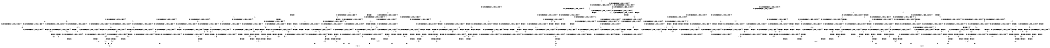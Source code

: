 digraph BCG {
size = "7, 10.5";
center = TRUE;
node [shape = circle];
0 [peripheries = 2];
0 -> 1 [label = "EX !0 !ATOMIC_EXCH_BRANCH (1, +1, TRUE, +0, 2, TRUE) !{0}"];
0 -> 2 [label = "EX !2 !ATOMIC_EXCH_BRANCH (1, +0, TRUE, +0, 1, TRUE) !{0}"];
0 -> 3 [label = "EX !1 !ATOMIC_EXCH_BRANCH (1, +0, FALSE, +0, 3, TRUE) !{0}"];
0 -> 4 [label = "EX !0 !ATOMIC_EXCH_BRANCH (1, +1, TRUE, +0, 2, TRUE) !{0}"];
1 -> 5 [label = "EX !2 !ATOMIC_EXCH_BRANCH (1, +0, TRUE, +0, 1, FALSE) !{0}"];
1 -> 6 [label = "EX !1 !ATOMIC_EXCH_BRANCH (1, +0, FALSE, +0, 3, FALSE) !{0}"];
1 -> 7 [label = "TERMINATE !0"];
2 -> 2 [label = "EX !2 !ATOMIC_EXCH_BRANCH (1, +0, TRUE, +0, 1, TRUE) !{0}"];
2 -> 8 [label = "EX !0 !ATOMIC_EXCH_BRANCH (1, +1, TRUE, +0, 2, TRUE) !{0}"];
2 -> 9 [label = "EX !1 !ATOMIC_EXCH_BRANCH (1, +0, FALSE, +0, 3, TRUE) !{0}"];
2 -> 10 [label = "EX !0 !ATOMIC_EXCH_BRANCH (1, +1, TRUE, +0, 2, TRUE) !{0}"];
3 -> 11 [label = "EX !0 !ATOMIC_EXCH_BRANCH (1, +1, TRUE, +0, 2, TRUE) !{0}"];
3 -> 12 [label = "EX !2 !ATOMIC_EXCH_BRANCH (1, +0, TRUE, +0, 1, TRUE) !{0}"];
3 -> 13 [label = "TERMINATE !1"];
3 -> 14 [label = "EX !0 !ATOMIC_EXCH_BRANCH (1, +1, TRUE, +0, 2, TRUE) !{0}"];
4 -> 15 [label = "EX !2 !ATOMIC_EXCH_BRANCH (1, +0, TRUE, +0, 1, FALSE) !{0}"];
4 -> 16 [label = "EX !1 !ATOMIC_EXCH_BRANCH (1, +0, FALSE, +0, 3, FALSE) !{0}"];
4 -> 17 [label = "TERMINATE !0"];
5 -> 18 [label = "EX !1 !ATOMIC_EXCH_BRANCH (1, +0, FALSE, +0, 3, TRUE) !{0}"];
5 -> 19 [label = "TERMINATE !0"];
5 -> 20 [label = "TERMINATE !2"];
6 -> 21 [label = "EX !1 !ATOMIC_EXCH_BRANCH (1, +1, TRUE, +0, 3, FALSE) !{0}"];
6 -> 22 [label = "EX !2 !ATOMIC_EXCH_BRANCH (1, +0, TRUE, +0, 1, FALSE) !{0}"];
6 -> 23 [label = "TERMINATE !0"];
7 -> 24 [label = "EX !1 !ATOMIC_EXCH_BRANCH (1, +0, FALSE, +0, 3, FALSE) !{1}"];
7 -> 25 [label = "EX !2 !ATOMIC_EXCH_BRANCH (1, +0, TRUE, +0, 1, FALSE) !{1}"];
7 -> 26 [label = "EX !1 !ATOMIC_EXCH_BRANCH (1, +0, FALSE, +0, 3, FALSE) !{1}"];
8 -> 5 [label = "EX !2 !ATOMIC_EXCH_BRANCH (1, +0, TRUE, +0, 1, FALSE) !{0}"];
8 -> 27 [label = "EX !1 !ATOMIC_EXCH_BRANCH (1, +0, FALSE, +0, 3, FALSE) !{0}"];
8 -> 28 [label = "TERMINATE !0"];
9 -> 12 [label = "EX !2 !ATOMIC_EXCH_BRANCH (1, +0, TRUE, +0, 1, TRUE) !{0}"];
9 -> 29 [label = "EX !0 !ATOMIC_EXCH_BRANCH (1, +1, TRUE, +0, 2, TRUE) !{0}"];
9 -> 30 [label = "TERMINATE !1"];
9 -> 31 [label = "EX !0 !ATOMIC_EXCH_BRANCH (1, +1, TRUE, +0, 2, TRUE) !{0}"];
10 -> 15 [label = "EX !2 !ATOMIC_EXCH_BRANCH (1, +0, TRUE, +0, 1, FALSE) !{0}"];
10 -> 32 [label = "EX !1 !ATOMIC_EXCH_BRANCH (1, +0, FALSE, +0, 3, FALSE) !{0}"];
10 -> 33 [label = "TERMINATE !0"];
11 -> 34 [label = "EX !2 !ATOMIC_EXCH_BRANCH (1, +0, TRUE, +0, 1, FALSE) !{0}"];
11 -> 35 [label = "TERMINATE !0"];
11 -> 36 [label = "TERMINATE !1"];
12 -> 12 [label = "EX !2 !ATOMIC_EXCH_BRANCH (1, +0, TRUE, +0, 1, TRUE) !{0}"];
12 -> 29 [label = "EX !0 !ATOMIC_EXCH_BRANCH (1, +1, TRUE, +0, 2, TRUE) !{0}"];
12 -> 30 [label = "TERMINATE !1"];
12 -> 31 [label = "EX !0 !ATOMIC_EXCH_BRANCH (1, +1, TRUE, +0, 2, TRUE) !{0}"];
13 -> 37 [label = "EX !0 !ATOMIC_EXCH_BRANCH (1, +1, TRUE, +0, 2, TRUE) !{0}"];
13 -> 38 [label = "EX !2 !ATOMIC_EXCH_BRANCH (1, +0, TRUE, +0, 1, TRUE) !{0}"];
13 -> 39 [label = "EX !0 !ATOMIC_EXCH_BRANCH (1, +1, TRUE, +0, 2, TRUE) !{0}"];
14 -> 40 [label = "EX !2 !ATOMIC_EXCH_BRANCH (1, +0, TRUE, +0, 1, FALSE) !{0}"];
14 -> 41 [label = "TERMINATE !0"];
14 -> 42 [label = "TERMINATE !1"];
15 -> 43 [label = "EX !1 !ATOMIC_EXCH_BRANCH (1, +0, FALSE, +0, 3, TRUE) !{0}"];
15 -> 44 [label = "TERMINATE !0"];
15 -> 45 [label = "TERMINATE !2"];
16 -> 46 [label = "EX !1 !ATOMIC_EXCH_BRANCH (1, +1, TRUE, +0, 3, FALSE) !{0}"];
16 -> 47 [label = "EX !2 !ATOMIC_EXCH_BRANCH (1, +0, TRUE, +0, 1, FALSE) !{0}"];
16 -> 48 [label = "TERMINATE !0"];
17 -> 49 [label = "EX !1 !ATOMIC_EXCH_BRANCH (1, +0, FALSE, +0, 3, FALSE) !{1}"];
17 -> 50 [label = "EX !2 !ATOMIC_EXCH_BRANCH (1, +0, TRUE, +0, 1, FALSE) !{1}"];
18 -> 51 [label = "TERMINATE !0"];
18 -> 52 [label = "TERMINATE !2"];
18 -> 53 [label = "TERMINATE !1"];
19 -> 54 [label = "EX !1 !ATOMIC_EXCH_BRANCH (1, +0, FALSE, +0, 3, TRUE) !{1}"];
19 -> 55 [label = "TERMINATE !2"];
19 -> 56 [label = "EX !1 !ATOMIC_EXCH_BRANCH (1, +0, FALSE, +0, 3, TRUE) !{1}"];
20 -> 57 [label = "EX !1 !ATOMIC_EXCH_BRANCH (1, +0, FALSE, +0, 3, TRUE) !{0}"];
20 -> 58 [label = "TERMINATE !0"];
21 -> 34 [label = "EX !2 !ATOMIC_EXCH_BRANCH (1, +0, TRUE, +0, 1, FALSE) !{0}"];
21 -> 35 [label = "TERMINATE !0"];
21 -> 36 [label = "TERMINATE !1"];
22 -> 59 [label = "EX !1 !ATOMIC_EXCH_BRANCH (1, +1, TRUE, +0, 3, TRUE) !{0}"];
22 -> 60 [label = "TERMINATE !0"];
22 -> 61 [label = "TERMINATE !2"];
23 -> 62 [label = "EX !1 !ATOMIC_EXCH_BRANCH (1, +1, TRUE, +0, 3, FALSE) !{1}"];
23 -> 63 [label = "EX !2 !ATOMIC_EXCH_BRANCH (1, +0, TRUE, +0, 1, FALSE) !{1}"];
23 -> 64 [label = "EX !1 !ATOMIC_EXCH_BRANCH (1, +1, TRUE, +0, 3, FALSE) !{1}"];
24 -> 62 [label = "EX !1 !ATOMIC_EXCH_BRANCH (1, +1, TRUE, +0, 3, FALSE) !{1}"];
24 -> 63 [label = "EX !2 !ATOMIC_EXCH_BRANCH (1, +0, TRUE, +0, 1, FALSE) !{1}"];
24 -> 64 [label = "EX !1 !ATOMIC_EXCH_BRANCH (1, +1, TRUE, +0, 3, FALSE) !{1}"];
25 -> 54 [label = "EX !1 !ATOMIC_EXCH_BRANCH (1, +0, FALSE, +0, 3, TRUE) !{1}"];
25 -> 55 [label = "TERMINATE !2"];
25 -> 56 [label = "EX !1 !ATOMIC_EXCH_BRANCH (1, +0, FALSE, +0, 3, TRUE) !{1}"];
26 -> 65 [label = "EX !2 !ATOMIC_EXCH_BRANCH (1, +0, TRUE, +0, 1, FALSE) !{1}"];
26 -> 64 [label = "EX !1 !ATOMIC_EXCH_BRANCH (1, +1, TRUE, +0, 3, FALSE) !{1}"];
27 -> 66 [label = "EX !1 !ATOMIC_EXCH_BRANCH (1, +1, TRUE, +0, 3, FALSE) !{0}"];
27 -> 22 [label = "EX !2 !ATOMIC_EXCH_BRANCH (1, +0, TRUE, +0, 1, FALSE) !{0}"];
27 -> 67 [label = "TERMINATE !0"];
28 -> 25 [label = "EX !2 !ATOMIC_EXCH_BRANCH (1, +0, TRUE, +0, 1, FALSE) !{1}"];
28 -> 68 [label = "EX !1 !ATOMIC_EXCH_BRANCH (1, +0, FALSE, +0, 3, FALSE) !{1}"];
28 -> 69 [label = "EX !1 !ATOMIC_EXCH_BRANCH (1, +0, FALSE, +0, 3, FALSE) !{1}"];
29 -> 34 [label = "EX !2 !ATOMIC_EXCH_BRANCH (1, +0, TRUE, +0, 1, FALSE) !{0}"];
29 -> 70 [label = "TERMINATE !0"];
29 -> 71 [label = "TERMINATE !1"];
30 -> 38 [label = "EX !2 !ATOMIC_EXCH_BRANCH (1, +0, TRUE, +0, 1, TRUE) !{0}"];
30 -> 72 [label = "EX !0 !ATOMIC_EXCH_BRANCH (1, +1, TRUE, +0, 2, TRUE) !{0}"];
30 -> 73 [label = "EX !0 !ATOMIC_EXCH_BRANCH (1, +1, TRUE, +0, 2, TRUE) !{0}"];
31 -> 40 [label = "EX !2 !ATOMIC_EXCH_BRANCH (1, +0, TRUE, +0, 1, FALSE) !{0}"];
31 -> 74 [label = "TERMINATE !0"];
31 -> 75 [label = "TERMINATE !1"];
32 -> 76 [label = "EX !1 !ATOMIC_EXCH_BRANCH (1, +1, TRUE, +0, 3, FALSE) !{0}"];
32 -> 47 [label = "EX !2 !ATOMIC_EXCH_BRANCH (1, +0, TRUE, +0, 1, FALSE) !{0}"];
32 -> 77 [label = "TERMINATE !0"];
33 -> 50 [label = "EX !2 !ATOMIC_EXCH_BRANCH (1, +0, TRUE, +0, 1, FALSE) !{1}"];
33 -> 78 [label = "EX !1 !ATOMIC_EXCH_BRANCH (1, +0, FALSE, +0, 3, FALSE) !{1}"];
34 -> 51 [label = "TERMINATE !0"];
34 -> 52 [label = "TERMINATE !2"];
34 -> 53 [label = "TERMINATE !1"];
35 -> 79 [label = "EX !2 !ATOMIC_EXCH_BRANCH (1, +0, TRUE, +0, 1, FALSE) !{1}"];
35 -> 80 [label = "TERMINATE !1"];
36 -> 81 [label = "EX !2 !ATOMIC_EXCH_BRANCH (1, +0, TRUE, +0, 1, FALSE) !{0}"];
36 -> 82 [label = "TERMINATE !0"];
37 -> 81 [label = "EX !2 !ATOMIC_EXCH_BRANCH (1, +0, TRUE, +0, 1, FALSE) !{0}"];
37 -> 82 [label = "TERMINATE !0"];
38 -> 38 [label = "EX !2 !ATOMIC_EXCH_BRANCH (1, +0, TRUE, +0, 1, TRUE) !{0}"];
38 -> 72 [label = "EX !0 !ATOMIC_EXCH_BRANCH (1, +1, TRUE, +0, 2, TRUE) !{0}"];
38 -> 73 [label = "EX !0 !ATOMIC_EXCH_BRANCH (1, +1, TRUE, +0, 2, TRUE) !{0}"];
39 -> 83 [label = "EX !2 !ATOMIC_EXCH_BRANCH (1, +0, TRUE, +0, 1, FALSE) !{0}"];
39 -> 84 [label = "TERMINATE !0"];
40 -> 85 [label = "TERMINATE !0"];
40 -> 86 [label = "TERMINATE !2"];
40 -> 87 [label = "TERMINATE !1"];
41 -> 88 [label = "EX !2 !ATOMIC_EXCH_BRANCH (1, +0, TRUE, +0, 1, FALSE) !{1}"];
41 -> 89 [label = "TERMINATE !1"];
42 -> 83 [label = "EX !2 !ATOMIC_EXCH_BRANCH (1, +0, TRUE, +0, 1, FALSE) !{0}"];
42 -> 84 [label = "TERMINATE !0"];
43 -> 85 [label = "TERMINATE !0"];
43 -> 86 [label = "TERMINATE !2"];
43 -> 87 [label = "TERMINATE !1"];
44 -> 90 [label = "EX !1 !ATOMIC_EXCH_BRANCH (1, +0, FALSE, +0, 3, TRUE) !{1}"];
44 -> 91 [label = "TERMINATE !2"];
45 -> 92 [label = "EX !1 !ATOMIC_EXCH_BRANCH (1, +0, FALSE, +0, 3, TRUE) !{0}"];
45 -> 93 [label = "TERMINATE !0"];
46 -> 40 [label = "EX !2 !ATOMIC_EXCH_BRANCH (1, +0, TRUE, +0, 1, FALSE) !{0}"];
46 -> 41 [label = "TERMINATE !0"];
46 -> 42 [label = "TERMINATE !1"];
47 -> 94 [label = "EX !1 !ATOMIC_EXCH_BRANCH (1, +1, TRUE, +0, 3, TRUE) !{0}"];
47 -> 95 [label = "TERMINATE !0"];
47 -> 96 [label = "TERMINATE !2"];
48 -> 97 [label = "EX !1 !ATOMIC_EXCH_BRANCH (1, +1, TRUE, +0, 3, FALSE) !{1}"];
48 -> 98 [label = "EX !2 !ATOMIC_EXCH_BRANCH (1, +0, TRUE, +0, 1, FALSE) !{1}"];
49 -> 97 [label = "EX !1 !ATOMIC_EXCH_BRANCH (1, +1, TRUE, +0, 3, FALSE) !{1}"];
49 -> 98 [label = "EX !2 !ATOMIC_EXCH_BRANCH (1, +0, TRUE, +0, 1, FALSE) !{1}"];
50 -> 90 [label = "EX !1 !ATOMIC_EXCH_BRANCH (1, +0, FALSE, +0, 3, TRUE) !{1}"];
50 -> 91 [label = "TERMINATE !2"];
51 -> 99 [label = "TERMINATE !2"];
51 -> 100 [label = "TERMINATE !1"];
52 -> 101 [label = "TERMINATE !0"];
52 -> 102 [label = "TERMINATE !1"];
53 -> 103 [label = "TERMINATE !0"];
53 -> 104 [label = "TERMINATE !2"];
54 -> 99 [label = "TERMINATE !2"];
54 -> 100 [label = "TERMINATE !1"];
55 -> 105 [label = "EX !1 !ATOMIC_EXCH_BRANCH (1, +0, FALSE, +0, 3, TRUE) !{1}"];
55 -> 106 [label = "EX !1 !ATOMIC_EXCH_BRANCH (1, +0, FALSE, +0, 3, TRUE) !{1}"];
56 -> 107 [label = "TERMINATE !2"];
56 -> 108 [label = "TERMINATE !1"];
57 -> 101 [label = "TERMINATE !0"];
57 -> 102 [label = "TERMINATE !1"];
58 -> 105 [label = "EX !1 !ATOMIC_EXCH_BRANCH (1, +0, FALSE, +0, 3, TRUE) !{1}"];
58 -> 106 [label = "EX !1 !ATOMIC_EXCH_BRANCH (1, +0, FALSE, +0, 3, TRUE) !{1}"];
59 -> 109 [label = "TERMINATE !0"];
59 -> 110 [label = "TERMINATE !2"];
59 -> 111 [label = "TERMINATE !1"];
60 -> 112 [label = "EX !1 !ATOMIC_EXCH_BRANCH (1, +1, TRUE, +0, 3, TRUE) !{1}"];
60 -> 113 [label = "TERMINATE !2"];
60 -> 114 [label = "EX !1 !ATOMIC_EXCH_BRANCH (1, +1, TRUE, +0, 3, TRUE) !{1}"];
61 -> 115 [label = "EX !1 !ATOMIC_EXCH_BRANCH (1, +1, TRUE, +0, 3, TRUE) !{0}"];
61 -> 116 [label = "TERMINATE !0"];
62 -> 79 [label = "EX !2 !ATOMIC_EXCH_BRANCH (1, +0, TRUE, +0, 1, FALSE) !{1}"];
62 -> 80 [label = "TERMINATE !1"];
63 -> 112 [label = "EX !1 !ATOMIC_EXCH_BRANCH (1, +1, TRUE, +0, 3, TRUE) !{1}"];
63 -> 113 [label = "TERMINATE !2"];
63 -> 114 [label = "EX !1 !ATOMIC_EXCH_BRANCH (1, +1, TRUE, +0, 3, TRUE) !{1}"];
64 -> 117 [label = "EX !2 !ATOMIC_EXCH_BRANCH (1, +0, TRUE, +0, 1, FALSE) !{1}"];
64 -> 118 [label = "TERMINATE !1"];
65 -> 119 [label = "TERMINATE !2"];
65 -> 114 [label = "EX !1 !ATOMIC_EXCH_BRANCH (1, +1, TRUE, +0, 3, TRUE) !{1}"];
66 -> 34 [label = "EX !2 !ATOMIC_EXCH_BRANCH (1, +0, TRUE, +0, 1, FALSE) !{0}"];
66 -> 70 [label = "TERMINATE !0"];
66 -> 71 [label = "TERMINATE !1"];
67 -> 120 [label = "EX !1 !ATOMIC_EXCH_BRANCH (1, +1, TRUE, +0, 3, FALSE) !{1}"];
67 -> 63 [label = "EX !2 !ATOMIC_EXCH_BRANCH (1, +0, TRUE, +0, 1, FALSE) !{1}"];
67 -> 121 [label = "EX !1 !ATOMIC_EXCH_BRANCH (1, +1, TRUE, +0, 3, FALSE) !{1}"];
68 -> 120 [label = "EX !1 !ATOMIC_EXCH_BRANCH (1, +1, TRUE, +0, 3, FALSE) !{1}"];
68 -> 63 [label = "EX !2 !ATOMIC_EXCH_BRANCH (1, +0, TRUE, +0, 1, FALSE) !{1}"];
68 -> 121 [label = "EX !1 !ATOMIC_EXCH_BRANCH (1, +1, TRUE, +0, 3, FALSE) !{1}"];
69 -> 65 [label = "EX !2 !ATOMIC_EXCH_BRANCH (1, +0, TRUE, +0, 1, FALSE) !{1}"];
69 -> 121 [label = "EX !1 !ATOMIC_EXCH_BRANCH (1, +1, TRUE, +0, 3, FALSE) !{1}"];
70 -> 79 [label = "EX !2 !ATOMIC_EXCH_BRANCH (1, +0, TRUE, +0, 1, FALSE) !{1}"];
70 -> 122 [label = "TERMINATE !1"];
71 -> 81 [label = "EX !2 !ATOMIC_EXCH_BRANCH (1, +0, TRUE, +0, 1, FALSE) !{0}"];
71 -> 123 [label = "TERMINATE !0"];
72 -> 81 [label = "EX !2 !ATOMIC_EXCH_BRANCH (1, +0, TRUE, +0, 1, FALSE) !{0}"];
72 -> 123 [label = "TERMINATE !0"];
73 -> 83 [label = "EX !2 !ATOMIC_EXCH_BRANCH (1, +0, TRUE, +0, 1, FALSE) !{0}"];
73 -> 124 [label = "TERMINATE !0"];
74 -> 88 [label = "EX !2 !ATOMIC_EXCH_BRANCH (1, +0, TRUE, +0, 1, FALSE) !{1}"];
74 -> 125 [label = "TERMINATE !1"];
75 -> 83 [label = "EX !2 !ATOMIC_EXCH_BRANCH (1, +0, TRUE, +0, 1, FALSE) !{0}"];
75 -> 124 [label = "TERMINATE !0"];
76 -> 40 [label = "EX !2 !ATOMIC_EXCH_BRANCH (1, +0, TRUE, +0, 1, FALSE) !{0}"];
76 -> 74 [label = "TERMINATE !0"];
76 -> 75 [label = "TERMINATE !1"];
77 -> 126 [label = "EX !1 !ATOMIC_EXCH_BRANCH (1, +1, TRUE, +0, 3, FALSE) !{1}"];
77 -> 98 [label = "EX !2 !ATOMIC_EXCH_BRANCH (1, +0, TRUE, +0, 1, FALSE) !{1}"];
78 -> 126 [label = "EX !1 !ATOMIC_EXCH_BRANCH (1, +1, TRUE, +0, 3, FALSE) !{1}"];
78 -> 98 [label = "EX !2 !ATOMIC_EXCH_BRANCH (1, +0, TRUE, +0, 1, FALSE) !{1}"];
79 -> 99 [label = "TERMINATE !2"];
79 -> 100 [label = "TERMINATE !1"];
80 -> 127 [label = "EX !2 !ATOMIC_EXCH_BRANCH (1, +0, TRUE, +0, 1, FALSE) !{2}"];
80 -> 128 [label = "EX !2 !ATOMIC_EXCH_BRANCH (1, +0, TRUE, +0, 1, FALSE) !{2}"];
81 -> 103 [label = "TERMINATE !0"];
81 -> 104 [label = "TERMINATE !2"];
82 -> 127 [label = "EX !2 !ATOMIC_EXCH_BRANCH (1, +0, TRUE, +0, 1, FALSE) !{2}"];
82 -> 128 [label = "EX !2 !ATOMIC_EXCH_BRANCH (1, +0, TRUE, +0, 1, FALSE) !{2}"];
83 -> 129 [label = "TERMINATE !0"];
83 -> 130 [label = "TERMINATE !2"];
84 -> 131 [label = "EX !2 !ATOMIC_EXCH_BRANCH (1, +0, TRUE, +0, 1, FALSE) !{2}"];
85 -> 132 [label = "TERMINATE !2"];
85 -> 133 [label = "TERMINATE !1"];
86 -> 134 [label = "TERMINATE !0"];
86 -> 135 [label = "TERMINATE !1"];
87 -> 129 [label = "TERMINATE !0"];
87 -> 130 [label = "TERMINATE !2"];
88 -> 132 [label = "TERMINATE !2"];
88 -> 133 [label = "TERMINATE !1"];
89 -> 131 [label = "EX !2 !ATOMIC_EXCH_BRANCH (1, +0, TRUE, +0, 1, FALSE) !{2}"];
90 -> 132 [label = "TERMINATE !2"];
90 -> 133 [label = "TERMINATE !1"];
91 -> 136 [label = "EX !1 !ATOMIC_EXCH_BRANCH (1, +0, FALSE, +0, 3, TRUE) !{1}"];
92 -> 134 [label = "TERMINATE !0"];
92 -> 135 [label = "TERMINATE !1"];
93 -> 136 [label = "EX !1 !ATOMIC_EXCH_BRANCH (1, +0, FALSE, +0, 3, TRUE) !{1}"];
94 -> 137 [label = "TERMINATE !0"];
94 -> 138 [label = "TERMINATE !2"];
94 -> 139 [label = "TERMINATE !1"];
95 -> 140 [label = "EX !1 !ATOMIC_EXCH_BRANCH (1, +1, TRUE, +0, 3, TRUE) !{1}"];
95 -> 141 [label = "TERMINATE !2"];
96 -> 142 [label = "EX !1 !ATOMIC_EXCH_BRANCH (1, +1, TRUE, +0, 3, TRUE) !{0}"];
96 -> 143 [label = "TERMINATE !0"];
97 -> 88 [label = "EX !2 !ATOMIC_EXCH_BRANCH (1, +0, TRUE, +0, 1, FALSE) !{1}"];
97 -> 89 [label = "TERMINATE !1"];
98 -> 140 [label = "EX !1 !ATOMIC_EXCH_BRANCH (1, +1, TRUE, +0, 3, TRUE) !{1}"];
98 -> 141 [label = "TERMINATE !2"];
99 -> 144 [label = "TERMINATE !1"];
100 -> 145 [label = "TERMINATE !2"];
101 -> 144 [label = "TERMINATE !1"];
102 -> 146 [label = "TERMINATE !0"];
103 -> 145 [label = "TERMINATE !2"];
104 -> 146 [label = "TERMINATE !0"];
105 -> 144 [label = "TERMINATE !1"];
106 -> 147 [label = "TERMINATE !1"];
107 -> 147 [label = "TERMINATE !1"];
108 -> 148 [label = "TERMINATE !2"];
109 -> 149 [label = "TERMINATE !2"];
109 -> 150 [label = "TERMINATE !1"];
110 -> 151 [label = "TERMINATE !0"];
110 -> 152 [label = "TERMINATE !1"];
111 -> 153 [label = "TERMINATE !0"];
111 -> 154 [label = "TERMINATE !2"];
112 -> 149 [label = "TERMINATE !2"];
112 -> 150 [label = "TERMINATE !1"];
113 -> 155 [label = "EX !1 !ATOMIC_EXCH_BRANCH (1, +1, TRUE, +0, 3, TRUE) !{1}"];
113 -> 156 [label = "EX !1 !ATOMIC_EXCH_BRANCH (1, +1, TRUE, +0, 3, TRUE) !{1}"];
114 -> 157 [label = "TERMINATE !2"];
114 -> 158 [label = "TERMINATE !1"];
115 -> 151 [label = "TERMINATE !0"];
115 -> 152 [label = "TERMINATE !1"];
116 -> 155 [label = "EX !1 !ATOMIC_EXCH_BRANCH (1, +1, TRUE, +0, 3, TRUE) !{1}"];
116 -> 156 [label = "EX !1 !ATOMIC_EXCH_BRANCH (1, +1, TRUE, +0, 3, TRUE) !{1}"];
117 -> 107 [label = "TERMINATE !2"];
117 -> 108 [label = "TERMINATE !1"];
118 -> 159 [label = "EX !2 !ATOMIC_EXCH_BRANCH (1, +0, TRUE, +0, 1, FALSE) !{2}"];
119 -> 156 [label = "EX !1 !ATOMIC_EXCH_BRANCH (1, +1, TRUE, +0, 3, TRUE) !{1}"];
120 -> 79 [label = "EX !2 !ATOMIC_EXCH_BRANCH (1, +0, TRUE, +0, 1, FALSE) !{1}"];
120 -> 122 [label = "TERMINATE !1"];
121 -> 117 [label = "EX !2 !ATOMIC_EXCH_BRANCH (1, +0, TRUE, +0, 1, FALSE) !{1}"];
121 -> 160 [label = "TERMINATE !1"];
122 -> 127 [label = "EX !2 !ATOMIC_EXCH_BRANCH (1, +0, TRUE, +0, 1, FALSE) !{2}"];
122 -> 128 [label = "EX !2 !ATOMIC_EXCH_BRANCH (1, +0, TRUE, +0, 1, FALSE) !{2}"];
123 -> 127 [label = "EX !2 !ATOMIC_EXCH_BRANCH (1, +0, TRUE, +0, 1, FALSE) !{2}"];
123 -> 128 [label = "EX !2 !ATOMIC_EXCH_BRANCH (1, +0, TRUE, +0, 1, FALSE) !{2}"];
124 -> 131 [label = "EX !2 !ATOMIC_EXCH_BRANCH (1, +0, TRUE, +0, 1, FALSE) !{2}"];
125 -> 131 [label = "EX !2 !ATOMIC_EXCH_BRANCH (1, +0, TRUE, +0, 1, FALSE) !{2}"];
126 -> 88 [label = "EX !2 !ATOMIC_EXCH_BRANCH (1, +0, TRUE, +0, 1, FALSE) !{1}"];
126 -> 125 [label = "TERMINATE !1"];
127 -> 145 [label = "TERMINATE !2"];
128 -> 161 [label = "TERMINATE !2"];
129 -> 162 [label = "TERMINATE !2"];
130 -> 163 [label = "TERMINATE !0"];
131 -> 162 [label = "TERMINATE !2"];
132 -> 164 [label = "TERMINATE !1"];
133 -> 162 [label = "TERMINATE !2"];
134 -> 164 [label = "TERMINATE !1"];
135 -> 163 [label = "TERMINATE !0"];
136 -> 164 [label = "TERMINATE !1"];
137 -> 165 [label = "TERMINATE !2"];
137 -> 166 [label = "TERMINATE !1"];
138 -> 167 [label = "TERMINATE !0"];
138 -> 168 [label = "TERMINATE !1"];
139 -> 169 [label = "TERMINATE !0"];
139 -> 170 [label = "TERMINATE !2"];
140 -> 165 [label = "TERMINATE !2"];
140 -> 166 [label = "TERMINATE !1"];
141 -> 171 [label = "EX !1 !ATOMIC_EXCH_BRANCH (1, +1, TRUE, +0, 3, TRUE) !{1}"];
142 -> 167 [label = "TERMINATE !0"];
142 -> 168 [label = "TERMINATE !1"];
143 -> 171 [label = "EX !1 !ATOMIC_EXCH_BRANCH (1, +1, TRUE, +0, 3, TRUE) !{1}"];
144 -> 172 [label = "exit"];
145 -> 172 [label = "exit"];
146 -> 172 [label = "exit"];
147 -> 173 [label = "exit"];
148 -> 173 [label = "exit"];
149 -> 174 [label = "TERMINATE !1"];
150 -> 175 [label = "TERMINATE !2"];
151 -> 174 [label = "TERMINATE !1"];
152 -> 176 [label = "TERMINATE !0"];
153 -> 175 [label = "TERMINATE !2"];
154 -> 176 [label = "TERMINATE !0"];
155 -> 174 [label = "TERMINATE !1"];
156 -> 177 [label = "TERMINATE !1"];
157 -> 177 [label = "TERMINATE !1"];
158 -> 178 [label = "TERMINATE !2"];
159 -> 148 [label = "TERMINATE !2"];
160 -> 159 [label = "EX !2 !ATOMIC_EXCH_BRANCH (1, +0, TRUE, +0, 1, FALSE) !{2}"];
161 -> 179 [label = "exit"];
162 -> 180 [label = "exit"];
163 -> 180 [label = "exit"];
164 -> 180 [label = "exit"];
165 -> 181 [label = "TERMINATE !1"];
166 -> 182 [label = "TERMINATE !2"];
167 -> 181 [label = "TERMINATE !1"];
168 -> 183 [label = "TERMINATE !0"];
169 -> 182 [label = "TERMINATE !2"];
170 -> 183 [label = "TERMINATE !0"];
171 -> 181 [label = "TERMINATE !1"];
174 -> 172 [label = "exit"];
175 -> 172 [label = "exit"];
176 -> 172 [label = "exit"];
177 -> 173 [label = "exit"];
178 -> 173 [label = "exit"];
181 -> 180 [label = "exit"];
182 -> 180 [label = "exit"];
183 -> 180 [label = "exit"];
}
